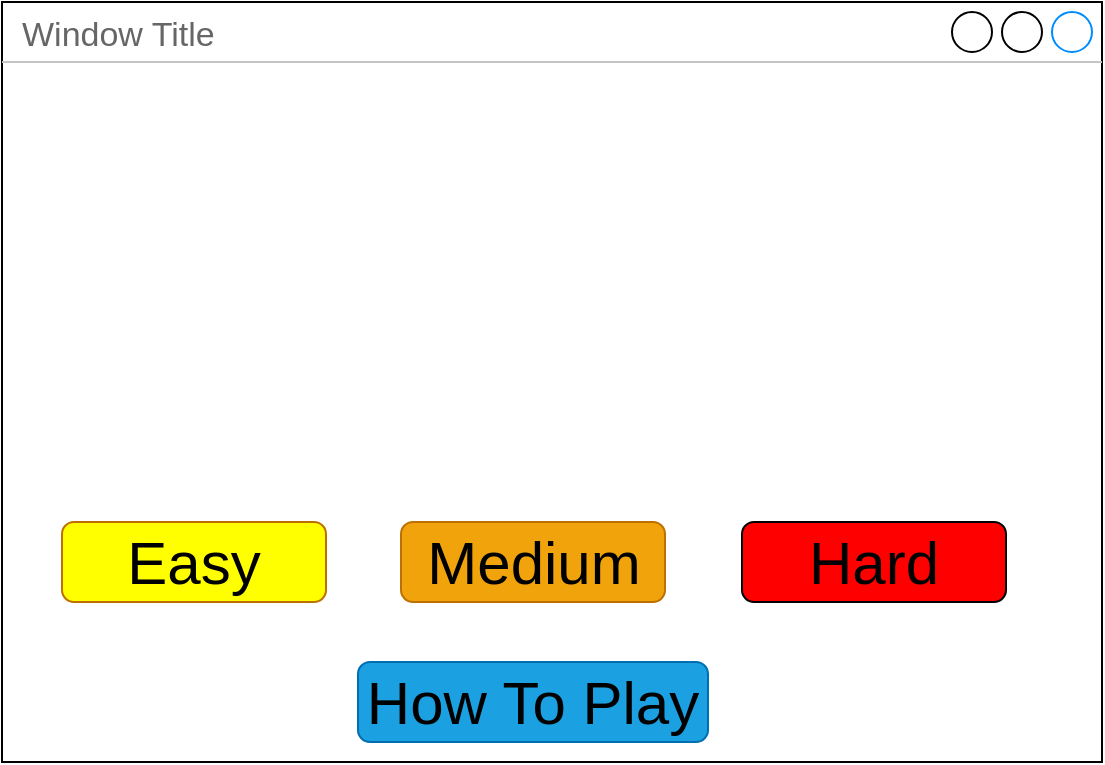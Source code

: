 <mxfile version="13.2.1" type="github"><diagram id="ELy54gUj_svtiCcX6ysn" name="Page-1"><mxGraphModel dx="1422" dy="794" grid="1" gridSize="10" guides="1" tooltips="1" connect="1" arrows="1" fold="1" page="1" pageScale="1" pageWidth="850" pageHeight="1100" math="0" shadow="0"><root><mxCell id="0"/><mxCell id="1" parent="0"/><mxCell id="B5cxYeZXQ3npmZMv_wzv-7" value="Window Title" style="strokeWidth=1;shadow=0;dashed=0;align=center;html=1;shape=mxgraph.mockup.containers.window;align=left;verticalAlign=top;spacingLeft=8;strokeColor2=#008cff;strokeColor3=#c4c4c4;fontColor=#666666;mainText=;fontSize=17;labelBackgroundColor=none;fillColor=none;" vertex="1" parent="1"><mxGeometry x="160" y="220" width="550" height="380" as="geometry"/></mxCell><mxCell id="B5cxYeZXQ3npmZMv_wzv-3" value="How To Play" style="rounded=1;whiteSpace=wrap;html=1;fontSize=30;fillColor=#1ba1e2;strokeColor=#006EAF;fontColor=#000000;" vertex="1" parent="1"><mxGeometry x="338" y="550" width="175" height="40" as="geometry"/></mxCell><mxCell id="B5cxYeZXQ3npmZMv_wzv-4" value="Medium" style="rounded=1;whiteSpace=wrap;html=1;fontSize=30;fontColor=#000000;fillColor=#f0a30a;strokeColor=#BD7000;" vertex="1" parent="1"><mxGeometry x="359.5" y="480" width="132" height="40" as="geometry"/></mxCell><mxCell id="B5cxYeZXQ3npmZMv_wzv-5" value="Easy" style="rounded=1;whiteSpace=wrap;html=1;fontSize=30;fillColor=#FFFF00;strokeColor=#BD7000;fontColor=#000000;" vertex="1" parent="1"><mxGeometry x="190" y="480" width="132" height="40" as="geometry"/></mxCell><mxCell id="B5cxYeZXQ3npmZMv_wzv-6" value="Hard" style="rounded=1;whiteSpace=wrap;html=1;fillColor=#FF0000;fontSize=30;fontColor=#000000;" vertex="1" parent="1"><mxGeometry x="530" y="480" width="132" height="40" as="geometry"/></mxCell></root></mxGraphModel></diagram></mxfile>